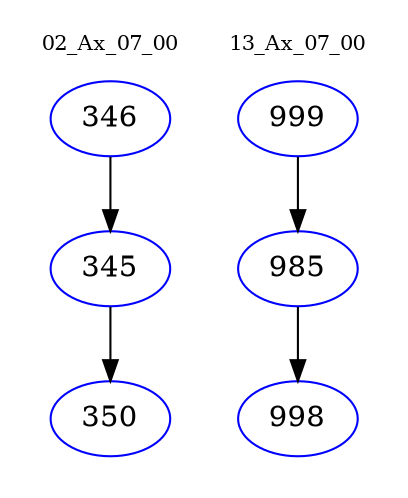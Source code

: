 digraph{
subgraph cluster_0 {
color = white
label = "02_Ax_07_00";
fontsize=10;
T0_346 [label="346", color="blue"]
T0_346 -> T0_345 [color="black"]
T0_345 [label="345", color="blue"]
T0_345 -> T0_350 [color="black"]
T0_350 [label="350", color="blue"]
}
subgraph cluster_1 {
color = white
label = "13_Ax_07_00";
fontsize=10;
T1_999 [label="999", color="blue"]
T1_999 -> T1_985 [color="black"]
T1_985 [label="985", color="blue"]
T1_985 -> T1_998 [color="black"]
T1_998 [label="998", color="blue"]
}
}
